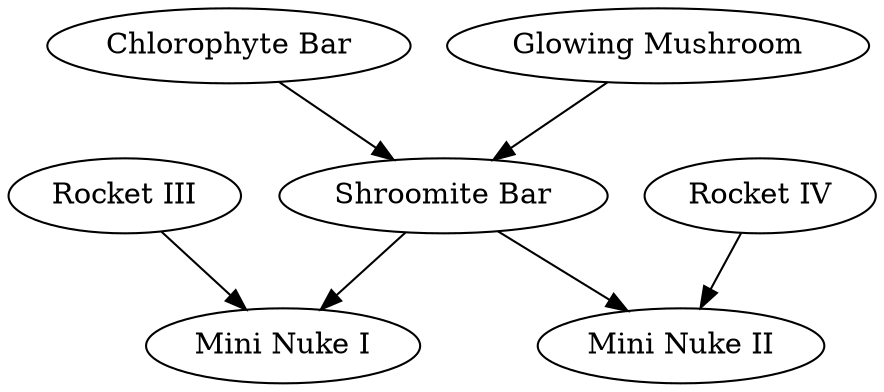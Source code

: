 digraph G {
  "Rocket III" -> "Mini Nuke I" [color="black"];
  "Shroomite Bar" -> "Mini Nuke I" [color="black"];
  "Rocket IV" -> "Mini Nuke II" [color="black"];
  "Shroomite Bar" -> "Mini Nuke II" [color="black"];
  "Chlorophyte Bar" -> "Shroomite Bar" [color="black"];
  "Glowing Mushroom" -> "Shroomite Bar" [color="black"];
}
